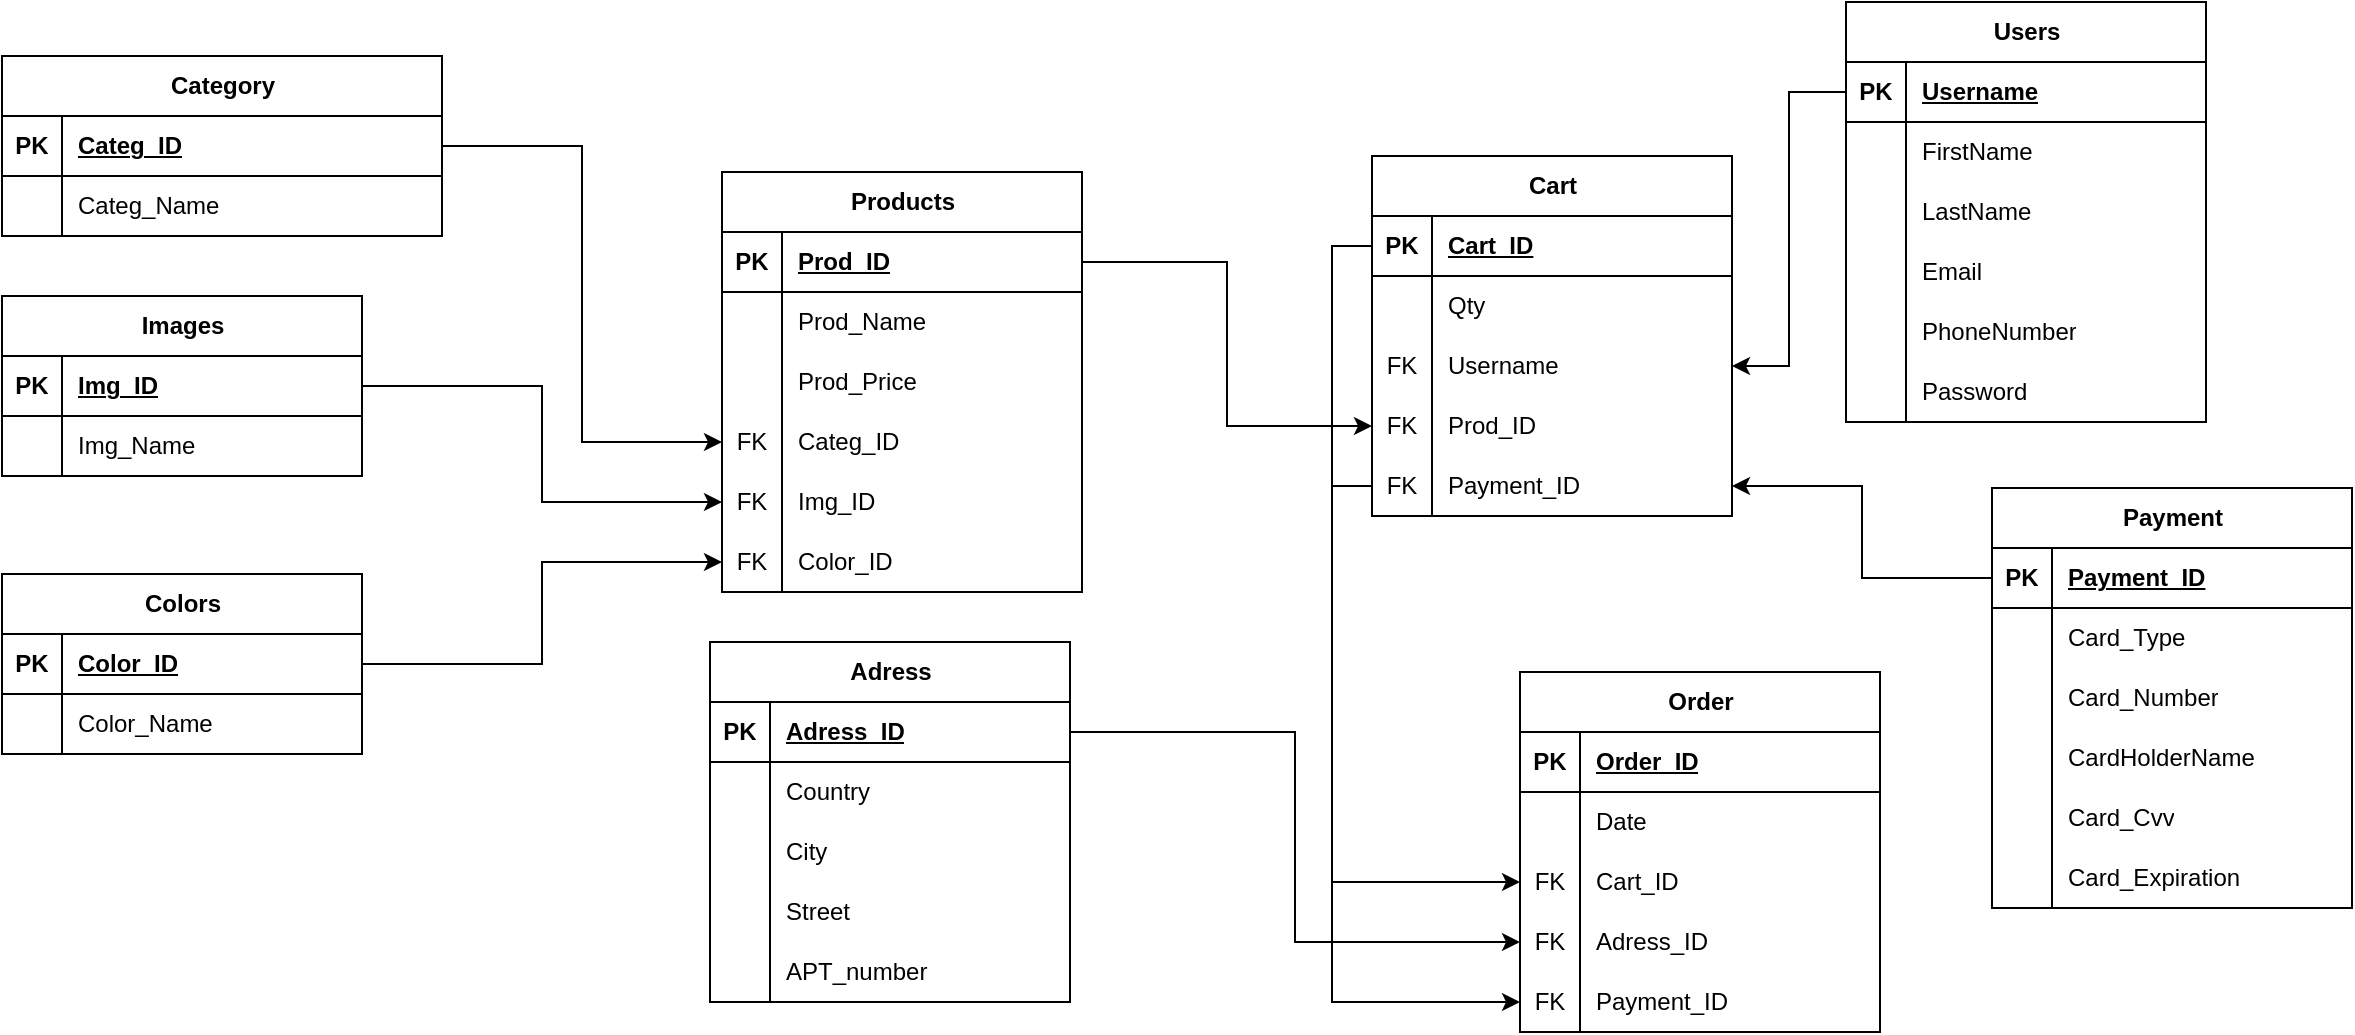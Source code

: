 <mxfile version="24.3.1" type="device">
  <diagram name="Page-1" id="9ZKZSFjs6A-GxEvSjZYP">
    <mxGraphModel dx="1450" dy="609" grid="0" gridSize="10" guides="1" tooltips="1" connect="1" arrows="1" fold="1" page="0" pageScale="1" pageWidth="850" pageHeight="1100" math="0" shadow="0">
      <root>
        <mxCell id="0" />
        <mxCell id="1" parent="0" />
        <mxCell id="LLsn76eyXd5KXUQHSLus-1" value="Adress" style="shape=table;startSize=30;container=1;collapsible=1;childLayout=tableLayout;fixedRows=1;rowLines=0;fontStyle=1;align=center;resizeLast=1;html=1;" parent="1" vertex="1">
          <mxGeometry x="145" y="553" width="180" height="180" as="geometry" />
        </mxCell>
        <mxCell id="LLsn76eyXd5KXUQHSLus-2" value="" style="shape=tableRow;horizontal=0;startSize=0;swimlaneHead=0;swimlaneBody=0;fillColor=none;collapsible=0;dropTarget=0;points=[[0,0.5],[1,0.5]];portConstraint=eastwest;top=0;left=0;right=0;bottom=1;" parent="LLsn76eyXd5KXUQHSLus-1" vertex="1">
          <mxGeometry y="30" width="180" height="30" as="geometry" />
        </mxCell>
        <mxCell id="LLsn76eyXd5KXUQHSLus-3" value="PK" style="shape=partialRectangle;connectable=0;fillColor=none;top=0;left=0;bottom=0;right=0;fontStyle=1;overflow=hidden;whiteSpace=wrap;html=1;" parent="LLsn76eyXd5KXUQHSLus-2" vertex="1">
          <mxGeometry width="30" height="30" as="geometry">
            <mxRectangle width="30" height="30" as="alternateBounds" />
          </mxGeometry>
        </mxCell>
        <mxCell id="LLsn76eyXd5KXUQHSLus-4" value="Adress_ID" style="shape=partialRectangle;connectable=0;fillColor=none;top=0;left=0;bottom=0;right=0;align=left;spacingLeft=6;fontStyle=5;overflow=hidden;whiteSpace=wrap;html=1;" parent="LLsn76eyXd5KXUQHSLus-2" vertex="1">
          <mxGeometry x="30" width="150" height="30" as="geometry">
            <mxRectangle width="150" height="30" as="alternateBounds" />
          </mxGeometry>
        </mxCell>
        <mxCell id="LLsn76eyXd5KXUQHSLus-5" value="" style="shape=tableRow;horizontal=0;startSize=0;swimlaneHead=0;swimlaneBody=0;fillColor=none;collapsible=0;dropTarget=0;points=[[0,0.5],[1,0.5]];portConstraint=eastwest;top=0;left=0;right=0;bottom=0;" parent="LLsn76eyXd5KXUQHSLus-1" vertex="1">
          <mxGeometry y="60" width="180" height="30" as="geometry" />
        </mxCell>
        <mxCell id="LLsn76eyXd5KXUQHSLus-6" value="" style="shape=partialRectangle;connectable=0;fillColor=none;top=0;left=0;bottom=0;right=0;editable=1;overflow=hidden;whiteSpace=wrap;html=1;" parent="LLsn76eyXd5KXUQHSLus-5" vertex="1">
          <mxGeometry width="30" height="30" as="geometry">
            <mxRectangle width="30" height="30" as="alternateBounds" />
          </mxGeometry>
        </mxCell>
        <mxCell id="LLsn76eyXd5KXUQHSLus-7" value="Country" style="shape=partialRectangle;connectable=0;fillColor=none;top=0;left=0;bottom=0;right=0;align=left;spacingLeft=6;overflow=hidden;whiteSpace=wrap;html=1;" parent="LLsn76eyXd5KXUQHSLus-5" vertex="1">
          <mxGeometry x="30" width="150" height="30" as="geometry">
            <mxRectangle width="150" height="30" as="alternateBounds" />
          </mxGeometry>
        </mxCell>
        <mxCell id="LLsn76eyXd5KXUQHSLus-8" value="" style="shape=tableRow;horizontal=0;startSize=0;swimlaneHead=0;swimlaneBody=0;fillColor=none;collapsible=0;dropTarget=0;points=[[0,0.5],[1,0.5]];portConstraint=eastwest;top=0;left=0;right=0;bottom=0;" parent="LLsn76eyXd5KXUQHSLus-1" vertex="1">
          <mxGeometry y="90" width="180" height="30" as="geometry" />
        </mxCell>
        <mxCell id="LLsn76eyXd5KXUQHSLus-9" value="" style="shape=partialRectangle;connectable=0;fillColor=none;top=0;left=0;bottom=0;right=0;editable=1;overflow=hidden;whiteSpace=wrap;html=1;" parent="LLsn76eyXd5KXUQHSLus-8" vertex="1">
          <mxGeometry width="30" height="30" as="geometry">
            <mxRectangle width="30" height="30" as="alternateBounds" />
          </mxGeometry>
        </mxCell>
        <mxCell id="LLsn76eyXd5KXUQHSLus-10" value="City" style="shape=partialRectangle;connectable=0;fillColor=none;top=0;left=0;bottom=0;right=0;align=left;spacingLeft=6;overflow=hidden;whiteSpace=wrap;html=1;" parent="LLsn76eyXd5KXUQHSLus-8" vertex="1">
          <mxGeometry x="30" width="150" height="30" as="geometry">
            <mxRectangle width="150" height="30" as="alternateBounds" />
          </mxGeometry>
        </mxCell>
        <mxCell id="LLsn76eyXd5KXUQHSLus-11" value="" style="shape=tableRow;horizontal=0;startSize=0;swimlaneHead=0;swimlaneBody=0;fillColor=none;collapsible=0;dropTarget=0;points=[[0,0.5],[1,0.5]];portConstraint=eastwest;top=0;left=0;right=0;bottom=0;" parent="LLsn76eyXd5KXUQHSLus-1" vertex="1">
          <mxGeometry y="120" width="180" height="30" as="geometry" />
        </mxCell>
        <mxCell id="LLsn76eyXd5KXUQHSLus-12" value="" style="shape=partialRectangle;connectable=0;fillColor=none;top=0;left=0;bottom=0;right=0;editable=1;overflow=hidden;whiteSpace=wrap;html=1;" parent="LLsn76eyXd5KXUQHSLus-11" vertex="1">
          <mxGeometry width="30" height="30" as="geometry">
            <mxRectangle width="30" height="30" as="alternateBounds" />
          </mxGeometry>
        </mxCell>
        <mxCell id="LLsn76eyXd5KXUQHSLus-13" value="Street" style="shape=partialRectangle;connectable=0;fillColor=none;top=0;left=0;bottom=0;right=0;align=left;spacingLeft=6;overflow=hidden;whiteSpace=wrap;html=1;" parent="LLsn76eyXd5KXUQHSLus-11" vertex="1">
          <mxGeometry x="30" width="150" height="30" as="geometry">
            <mxRectangle width="150" height="30" as="alternateBounds" />
          </mxGeometry>
        </mxCell>
        <mxCell id="LLsn76eyXd5KXUQHSLus-27" value="" style="shape=tableRow;horizontal=0;startSize=0;swimlaneHead=0;swimlaneBody=0;fillColor=none;collapsible=0;dropTarget=0;points=[[0,0.5],[1,0.5]];portConstraint=eastwest;top=0;left=0;right=0;bottom=0;" parent="LLsn76eyXd5KXUQHSLus-1" vertex="1">
          <mxGeometry y="150" width="180" height="30" as="geometry" />
        </mxCell>
        <mxCell id="LLsn76eyXd5KXUQHSLus-28" value="" style="shape=partialRectangle;connectable=0;fillColor=none;top=0;left=0;bottom=0;right=0;editable=1;overflow=hidden;whiteSpace=wrap;html=1;" parent="LLsn76eyXd5KXUQHSLus-27" vertex="1">
          <mxGeometry width="30" height="30" as="geometry">
            <mxRectangle width="30" height="30" as="alternateBounds" />
          </mxGeometry>
        </mxCell>
        <mxCell id="LLsn76eyXd5KXUQHSLus-29" value="APT_number" style="shape=partialRectangle;connectable=0;fillColor=none;top=0;left=0;bottom=0;right=0;align=left;spacingLeft=6;overflow=hidden;whiteSpace=wrap;html=1;" parent="LLsn76eyXd5KXUQHSLus-27" vertex="1">
          <mxGeometry x="30" width="150" height="30" as="geometry">
            <mxRectangle width="150" height="30" as="alternateBounds" />
          </mxGeometry>
        </mxCell>
        <mxCell id="LLsn76eyXd5KXUQHSLus-69" style="edgeStyle=orthogonalEdgeStyle;rounded=0;orthogonalLoop=1;jettySize=auto;html=1;exitX=1;exitY=0.5;exitDx=0;exitDy=0;" parent="LLsn76eyXd5KXUQHSLus-1" source="LLsn76eyXd5KXUQHSLus-2" target="LLsn76eyXd5KXUQHSLus-2" edge="1">
          <mxGeometry relative="1" as="geometry" />
        </mxCell>
        <mxCell id="LLsn76eyXd5KXUQHSLus-33" value="Users" style="shape=table;startSize=30;container=1;collapsible=1;childLayout=tableLayout;fixedRows=1;rowLines=0;fontStyle=1;align=center;resizeLast=1;html=1;" parent="1" vertex="1">
          <mxGeometry x="713" y="233" width="180" height="210" as="geometry" />
        </mxCell>
        <mxCell id="LLsn76eyXd5KXUQHSLus-34" value="" style="shape=tableRow;horizontal=0;startSize=0;swimlaneHead=0;swimlaneBody=0;fillColor=none;collapsible=0;dropTarget=0;points=[[0,0.5],[1,0.5]];portConstraint=eastwest;top=0;left=0;right=0;bottom=1;" parent="LLsn76eyXd5KXUQHSLus-33" vertex="1">
          <mxGeometry y="30" width="180" height="30" as="geometry" />
        </mxCell>
        <mxCell id="LLsn76eyXd5KXUQHSLus-35" value="PK" style="shape=partialRectangle;connectable=0;fillColor=none;top=0;left=0;bottom=0;right=0;fontStyle=1;overflow=hidden;whiteSpace=wrap;html=1;" parent="LLsn76eyXd5KXUQHSLus-34" vertex="1">
          <mxGeometry width="30" height="30" as="geometry">
            <mxRectangle width="30" height="30" as="alternateBounds" />
          </mxGeometry>
        </mxCell>
        <mxCell id="LLsn76eyXd5KXUQHSLus-36" value="Username" style="shape=partialRectangle;connectable=0;fillColor=none;top=0;left=0;bottom=0;right=0;align=left;spacingLeft=6;fontStyle=5;overflow=hidden;whiteSpace=wrap;html=1;" parent="LLsn76eyXd5KXUQHSLus-34" vertex="1">
          <mxGeometry x="30" width="150" height="30" as="geometry">
            <mxRectangle width="150" height="30" as="alternateBounds" />
          </mxGeometry>
        </mxCell>
        <mxCell id="LLsn76eyXd5KXUQHSLus-37" value="" style="shape=tableRow;horizontal=0;startSize=0;swimlaneHead=0;swimlaneBody=0;fillColor=none;collapsible=0;dropTarget=0;points=[[0,0.5],[1,0.5]];portConstraint=eastwest;top=0;left=0;right=0;bottom=0;" parent="LLsn76eyXd5KXUQHSLus-33" vertex="1">
          <mxGeometry y="60" width="180" height="30" as="geometry" />
        </mxCell>
        <mxCell id="LLsn76eyXd5KXUQHSLus-38" value="" style="shape=partialRectangle;connectable=0;fillColor=none;top=0;left=0;bottom=0;right=0;editable=1;overflow=hidden;whiteSpace=wrap;html=1;" parent="LLsn76eyXd5KXUQHSLus-37" vertex="1">
          <mxGeometry width="30" height="30" as="geometry">
            <mxRectangle width="30" height="30" as="alternateBounds" />
          </mxGeometry>
        </mxCell>
        <mxCell id="LLsn76eyXd5KXUQHSLus-39" value="FirstName" style="shape=partialRectangle;connectable=0;fillColor=none;top=0;left=0;bottom=0;right=0;align=left;spacingLeft=6;overflow=hidden;whiteSpace=wrap;html=1;" parent="LLsn76eyXd5KXUQHSLus-37" vertex="1">
          <mxGeometry x="30" width="150" height="30" as="geometry">
            <mxRectangle width="150" height="30" as="alternateBounds" />
          </mxGeometry>
        </mxCell>
        <mxCell id="LLsn76eyXd5KXUQHSLus-40" value="" style="shape=tableRow;horizontal=0;startSize=0;swimlaneHead=0;swimlaneBody=0;fillColor=none;collapsible=0;dropTarget=0;points=[[0,0.5],[1,0.5]];portConstraint=eastwest;top=0;left=0;right=0;bottom=0;" parent="LLsn76eyXd5KXUQHSLus-33" vertex="1">
          <mxGeometry y="90" width="180" height="30" as="geometry" />
        </mxCell>
        <mxCell id="LLsn76eyXd5KXUQHSLus-41" value="" style="shape=partialRectangle;connectable=0;fillColor=none;top=0;left=0;bottom=0;right=0;editable=1;overflow=hidden;whiteSpace=wrap;html=1;" parent="LLsn76eyXd5KXUQHSLus-40" vertex="1">
          <mxGeometry width="30" height="30" as="geometry">
            <mxRectangle width="30" height="30" as="alternateBounds" />
          </mxGeometry>
        </mxCell>
        <mxCell id="LLsn76eyXd5KXUQHSLus-42" value="LastName" style="shape=partialRectangle;connectable=0;fillColor=none;top=0;left=0;bottom=0;right=0;align=left;spacingLeft=6;overflow=hidden;whiteSpace=wrap;html=1;" parent="LLsn76eyXd5KXUQHSLus-40" vertex="1">
          <mxGeometry x="30" width="150" height="30" as="geometry">
            <mxRectangle width="150" height="30" as="alternateBounds" />
          </mxGeometry>
        </mxCell>
        <mxCell id="LLsn76eyXd5KXUQHSLus-43" value="" style="shape=tableRow;horizontal=0;startSize=0;swimlaneHead=0;swimlaneBody=0;fillColor=none;collapsible=0;dropTarget=0;points=[[0,0.5],[1,0.5]];portConstraint=eastwest;top=0;left=0;right=0;bottom=0;" parent="LLsn76eyXd5KXUQHSLus-33" vertex="1">
          <mxGeometry y="120" width="180" height="30" as="geometry" />
        </mxCell>
        <mxCell id="LLsn76eyXd5KXUQHSLus-44" value="" style="shape=partialRectangle;connectable=0;fillColor=none;top=0;left=0;bottom=0;right=0;editable=1;overflow=hidden;whiteSpace=wrap;html=1;" parent="LLsn76eyXd5KXUQHSLus-43" vertex="1">
          <mxGeometry width="30" height="30" as="geometry">
            <mxRectangle width="30" height="30" as="alternateBounds" />
          </mxGeometry>
        </mxCell>
        <mxCell id="LLsn76eyXd5KXUQHSLus-45" value="Email" style="shape=partialRectangle;connectable=0;fillColor=none;top=0;left=0;bottom=0;right=0;align=left;spacingLeft=6;overflow=hidden;whiteSpace=wrap;html=1;" parent="LLsn76eyXd5KXUQHSLus-43" vertex="1">
          <mxGeometry x="30" width="150" height="30" as="geometry">
            <mxRectangle width="150" height="30" as="alternateBounds" />
          </mxGeometry>
        </mxCell>
        <mxCell id="IvLTZ13omzFkE_q5moTy-7" value="" style="shape=tableRow;horizontal=0;startSize=0;swimlaneHead=0;swimlaneBody=0;fillColor=none;collapsible=0;dropTarget=0;points=[[0,0.5],[1,0.5]];portConstraint=eastwest;top=0;left=0;right=0;bottom=0;" parent="LLsn76eyXd5KXUQHSLus-33" vertex="1">
          <mxGeometry y="150" width="180" height="30" as="geometry" />
        </mxCell>
        <mxCell id="IvLTZ13omzFkE_q5moTy-8" value="" style="shape=partialRectangle;connectable=0;fillColor=none;top=0;left=0;bottom=0;right=0;editable=1;overflow=hidden;whiteSpace=wrap;html=1;" parent="IvLTZ13omzFkE_q5moTy-7" vertex="1">
          <mxGeometry width="30" height="30" as="geometry">
            <mxRectangle width="30" height="30" as="alternateBounds" />
          </mxGeometry>
        </mxCell>
        <mxCell id="IvLTZ13omzFkE_q5moTy-9" value="PhoneNumber" style="shape=partialRectangle;connectable=0;fillColor=none;top=0;left=0;bottom=0;right=0;align=left;spacingLeft=6;overflow=hidden;whiteSpace=wrap;html=1;" parent="IvLTZ13omzFkE_q5moTy-7" vertex="1">
          <mxGeometry x="30" width="150" height="30" as="geometry">
            <mxRectangle width="150" height="30" as="alternateBounds" />
          </mxGeometry>
        </mxCell>
        <mxCell id="LLsn76eyXd5KXUQHSLus-46" value="" style="shape=tableRow;horizontal=0;startSize=0;swimlaneHead=0;swimlaneBody=0;fillColor=none;collapsible=0;dropTarget=0;points=[[0,0.5],[1,0.5]];portConstraint=eastwest;top=0;left=0;right=0;bottom=0;" parent="LLsn76eyXd5KXUQHSLus-33" vertex="1">
          <mxGeometry y="180" width="180" height="30" as="geometry" />
        </mxCell>
        <mxCell id="LLsn76eyXd5KXUQHSLus-47" value="" style="shape=partialRectangle;connectable=0;fillColor=none;top=0;left=0;bottom=0;right=0;editable=1;overflow=hidden;whiteSpace=wrap;html=1;" parent="LLsn76eyXd5KXUQHSLus-46" vertex="1">
          <mxGeometry width="30" height="30" as="geometry">
            <mxRectangle width="30" height="30" as="alternateBounds" />
          </mxGeometry>
        </mxCell>
        <mxCell id="LLsn76eyXd5KXUQHSLus-48" value="Password" style="shape=partialRectangle;connectable=0;fillColor=none;top=0;left=0;bottom=0;right=0;align=left;spacingLeft=6;overflow=hidden;whiteSpace=wrap;html=1;" parent="LLsn76eyXd5KXUQHSLus-46" vertex="1">
          <mxGeometry x="30" width="150" height="30" as="geometry">
            <mxRectangle width="150" height="30" as="alternateBounds" />
          </mxGeometry>
        </mxCell>
        <mxCell id="NEoyvpfEeOWY7ur19EzY-6" value="Payment" style="shape=table;startSize=30;container=1;collapsible=1;childLayout=tableLayout;fixedRows=1;rowLines=0;fontStyle=1;align=center;resizeLast=1;html=1;" parent="1" vertex="1">
          <mxGeometry x="786" y="476" width="180" height="210" as="geometry" />
        </mxCell>
        <mxCell id="NEoyvpfEeOWY7ur19EzY-7" value="" style="shape=tableRow;horizontal=0;startSize=0;swimlaneHead=0;swimlaneBody=0;fillColor=none;collapsible=0;dropTarget=0;points=[[0,0.5],[1,0.5]];portConstraint=eastwest;top=0;left=0;right=0;bottom=1;" parent="NEoyvpfEeOWY7ur19EzY-6" vertex="1">
          <mxGeometry y="30" width="180" height="30" as="geometry" />
        </mxCell>
        <mxCell id="NEoyvpfEeOWY7ur19EzY-8" value="PK" style="shape=partialRectangle;connectable=0;fillColor=none;top=0;left=0;bottom=0;right=0;fontStyle=1;overflow=hidden;whiteSpace=wrap;html=1;" parent="NEoyvpfEeOWY7ur19EzY-7" vertex="1">
          <mxGeometry width="30" height="30" as="geometry">
            <mxRectangle width="30" height="30" as="alternateBounds" />
          </mxGeometry>
        </mxCell>
        <mxCell id="NEoyvpfEeOWY7ur19EzY-9" value="Payment_ID" style="shape=partialRectangle;connectable=0;fillColor=none;top=0;left=0;bottom=0;right=0;align=left;spacingLeft=6;fontStyle=5;overflow=hidden;whiteSpace=wrap;html=1;" parent="NEoyvpfEeOWY7ur19EzY-7" vertex="1">
          <mxGeometry x="30" width="150" height="30" as="geometry">
            <mxRectangle width="150" height="30" as="alternateBounds" />
          </mxGeometry>
        </mxCell>
        <mxCell id="NEoyvpfEeOWY7ur19EzY-10" value="" style="shape=tableRow;horizontal=0;startSize=0;swimlaneHead=0;swimlaneBody=0;fillColor=none;collapsible=0;dropTarget=0;points=[[0,0.5],[1,0.5]];portConstraint=eastwest;top=0;left=0;right=0;bottom=0;" parent="NEoyvpfEeOWY7ur19EzY-6" vertex="1">
          <mxGeometry y="60" width="180" height="30" as="geometry" />
        </mxCell>
        <mxCell id="NEoyvpfEeOWY7ur19EzY-11" value="" style="shape=partialRectangle;connectable=0;fillColor=none;top=0;left=0;bottom=0;right=0;editable=1;overflow=hidden;whiteSpace=wrap;html=1;" parent="NEoyvpfEeOWY7ur19EzY-10" vertex="1">
          <mxGeometry width="30" height="30" as="geometry">
            <mxRectangle width="30" height="30" as="alternateBounds" />
          </mxGeometry>
        </mxCell>
        <mxCell id="NEoyvpfEeOWY7ur19EzY-12" value="Card_Type" style="shape=partialRectangle;connectable=0;fillColor=none;top=0;left=0;bottom=0;right=0;align=left;spacingLeft=6;overflow=hidden;whiteSpace=wrap;html=1;" parent="NEoyvpfEeOWY7ur19EzY-10" vertex="1">
          <mxGeometry x="30" width="150" height="30" as="geometry">
            <mxRectangle width="150" height="30" as="alternateBounds" />
          </mxGeometry>
        </mxCell>
        <mxCell id="NEoyvpfEeOWY7ur19EzY-13" value="" style="shape=tableRow;horizontal=0;startSize=0;swimlaneHead=0;swimlaneBody=0;fillColor=none;collapsible=0;dropTarget=0;points=[[0,0.5],[1,0.5]];portConstraint=eastwest;top=0;left=0;right=0;bottom=0;" parent="NEoyvpfEeOWY7ur19EzY-6" vertex="1">
          <mxGeometry y="90" width="180" height="30" as="geometry" />
        </mxCell>
        <mxCell id="NEoyvpfEeOWY7ur19EzY-14" value="" style="shape=partialRectangle;connectable=0;fillColor=none;top=0;left=0;bottom=0;right=0;editable=1;overflow=hidden;whiteSpace=wrap;html=1;" parent="NEoyvpfEeOWY7ur19EzY-13" vertex="1">
          <mxGeometry width="30" height="30" as="geometry">
            <mxRectangle width="30" height="30" as="alternateBounds" />
          </mxGeometry>
        </mxCell>
        <mxCell id="NEoyvpfEeOWY7ur19EzY-15" value="Card_Number" style="shape=partialRectangle;connectable=0;fillColor=none;top=0;left=0;bottom=0;right=0;align=left;spacingLeft=6;overflow=hidden;whiteSpace=wrap;html=1;" parent="NEoyvpfEeOWY7ur19EzY-13" vertex="1">
          <mxGeometry x="30" width="150" height="30" as="geometry">
            <mxRectangle width="150" height="30" as="alternateBounds" />
          </mxGeometry>
        </mxCell>
        <mxCell id="NEoyvpfEeOWY7ur19EzY-16" value="" style="shape=tableRow;horizontal=0;startSize=0;swimlaneHead=0;swimlaneBody=0;fillColor=none;collapsible=0;dropTarget=0;points=[[0,0.5],[1,0.5]];portConstraint=eastwest;top=0;left=0;right=0;bottom=0;" parent="NEoyvpfEeOWY7ur19EzY-6" vertex="1">
          <mxGeometry y="120" width="180" height="30" as="geometry" />
        </mxCell>
        <mxCell id="NEoyvpfEeOWY7ur19EzY-17" value="" style="shape=partialRectangle;connectable=0;fillColor=none;top=0;left=0;bottom=0;right=0;editable=1;overflow=hidden;whiteSpace=wrap;html=1;" parent="NEoyvpfEeOWY7ur19EzY-16" vertex="1">
          <mxGeometry width="30" height="30" as="geometry">
            <mxRectangle width="30" height="30" as="alternateBounds" />
          </mxGeometry>
        </mxCell>
        <mxCell id="NEoyvpfEeOWY7ur19EzY-18" value="CardHolderName" style="shape=partialRectangle;connectable=0;fillColor=none;top=0;left=0;bottom=0;right=0;align=left;spacingLeft=6;overflow=hidden;whiteSpace=wrap;html=1;" parent="NEoyvpfEeOWY7ur19EzY-16" vertex="1">
          <mxGeometry x="30" width="150" height="30" as="geometry">
            <mxRectangle width="150" height="30" as="alternateBounds" />
          </mxGeometry>
        </mxCell>
        <mxCell id="NEoyvpfEeOWY7ur19EzY-19" value="" style="shape=tableRow;horizontal=0;startSize=0;swimlaneHead=0;swimlaneBody=0;fillColor=none;collapsible=0;dropTarget=0;points=[[0,0.5],[1,0.5]];portConstraint=eastwest;top=0;left=0;right=0;bottom=0;" parent="NEoyvpfEeOWY7ur19EzY-6" vertex="1">
          <mxGeometry y="150" width="180" height="30" as="geometry" />
        </mxCell>
        <mxCell id="NEoyvpfEeOWY7ur19EzY-20" value="" style="shape=partialRectangle;connectable=0;fillColor=none;top=0;left=0;bottom=0;right=0;editable=1;overflow=hidden;whiteSpace=wrap;html=1;" parent="NEoyvpfEeOWY7ur19EzY-19" vertex="1">
          <mxGeometry width="30" height="30" as="geometry">
            <mxRectangle width="30" height="30" as="alternateBounds" />
          </mxGeometry>
        </mxCell>
        <mxCell id="NEoyvpfEeOWY7ur19EzY-21" value="Card_Cvv" style="shape=partialRectangle;connectable=0;fillColor=none;top=0;left=0;bottom=0;right=0;align=left;spacingLeft=6;overflow=hidden;whiteSpace=wrap;html=1;" parent="NEoyvpfEeOWY7ur19EzY-19" vertex="1">
          <mxGeometry x="30" width="150" height="30" as="geometry">
            <mxRectangle width="150" height="30" as="alternateBounds" />
          </mxGeometry>
        </mxCell>
        <mxCell id="NEoyvpfEeOWY7ur19EzY-22" value="" style="shape=tableRow;horizontal=0;startSize=0;swimlaneHead=0;swimlaneBody=0;fillColor=none;collapsible=0;dropTarget=0;points=[[0,0.5],[1,0.5]];portConstraint=eastwest;top=0;left=0;right=0;bottom=0;" parent="NEoyvpfEeOWY7ur19EzY-6" vertex="1">
          <mxGeometry y="180" width="180" height="30" as="geometry" />
        </mxCell>
        <mxCell id="NEoyvpfEeOWY7ur19EzY-23" value="" style="shape=partialRectangle;connectable=0;fillColor=none;top=0;left=0;bottom=0;right=0;editable=1;overflow=hidden;whiteSpace=wrap;html=1;" parent="NEoyvpfEeOWY7ur19EzY-22" vertex="1">
          <mxGeometry width="30" height="30" as="geometry">
            <mxRectangle width="30" height="30" as="alternateBounds" />
          </mxGeometry>
        </mxCell>
        <mxCell id="NEoyvpfEeOWY7ur19EzY-24" value="Card_Expiration" style="shape=partialRectangle;connectable=0;fillColor=none;top=0;left=0;bottom=0;right=0;align=left;spacingLeft=6;overflow=hidden;whiteSpace=wrap;html=1;" parent="NEoyvpfEeOWY7ur19EzY-22" vertex="1">
          <mxGeometry x="30" width="150" height="30" as="geometry">
            <mxRectangle width="150" height="30" as="alternateBounds" />
          </mxGeometry>
        </mxCell>
        <mxCell id="LLsn76eyXd5KXUQHSLus-56" value="Cart" style="shape=table;startSize=30;container=1;collapsible=1;childLayout=tableLayout;fixedRows=1;rowLines=0;fontStyle=1;align=center;resizeLast=1;html=1;" parent="1" vertex="1">
          <mxGeometry x="476" y="310" width="180" height="180" as="geometry" />
        </mxCell>
        <mxCell id="LLsn76eyXd5KXUQHSLus-57" value="" style="shape=tableRow;horizontal=0;startSize=0;swimlaneHead=0;swimlaneBody=0;fillColor=none;collapsible=0;dropTarget=0;points=[[0,0.5],[1,0.5]];portConstraint=eastwest;top=0;left=0;right=0;bottom=1;" parent="LLsn76eyXd5KXUQHSLus-56" vertex="1">
          <mxGeometry y="30" width="180" height="30" as="geometry" />
        </mxCell>
        <mxCell id="LLsn76eyXd5KXUQHSLus-58" value="PK" style="shape=partialRectangle;connectable=0;fillColor=none;top=0;left=0;bottom=0;right=0;fontStyle=1;overflow=hidden;whiteSpace=wrap;html=1;" parent="LLsn76eyXd5KXUQHSLus-57" vertex="1">
          <mxGeometry width="30" height="30" as="geometry">
            <mxRectangle width="30" height="30" as="alternateBounds" />
          </mxGeometry>
        </mxCell>
        <mxCell id="LLsn76eyXd5KXUQHSLus-59" value="Cart_ID" style="shape=partialRectangle;connectable=0;fillColor=none;top=0;left=0;bottom=0;right=0;align=left;spacingLeft=6;fontStyle=5;overflow=hidden;whiteSpace=wrap;html=1;" parent="LLsn76eyXd5KXUQHSLus-57" vertex="1">
          <mxGeometry x="30" width="150" height="30" as="geometry">
            <mxRectangle width="150" height="30" as="alternateBounds" />
          </mxGeometry>
        </mxCell>
        <mxCell id="LLsn76eyXd5KXUQHSLus-60" value="" style="shape=tableRow;horizontal=0;startSize=0;swimlaneHead=0;swimlaneBody=0;fillColor=none;collapsible=0;dropTarget=0;points=[[0,0.5],[1,0.5]];portConstraint=eastwest;top=0;left=0;right=0;bottom=0;" parent="LLsn76eyXd5KXUQHSLus-56" vertex="1">
          <mxGeometry y="60" width="180" height="30" as="geometry" />
        </mxCell>
        <mxCell id="LLsn76eyXd5KXUQHSLus-61" value="" style="shape=partialRectangle;connectable=0;fillColor=none;top=0;left=0;bottom=0;right=0;editable=1;overflow=hidden;whiteSpace=wrap;html=1;" parent="LLsn76eyXd5KXUQHSLus-60" vertex="1">
          <mxGeometry width="30" height="30" as="geometry">
            <mxRectangle width="30" height="30" as="alternateBounds" />
          </mxGeometry>
        </mxCell>
        <mxCell id="LLsn76eyXd5KXUQHSLus-62" value="Qty" style="shape=partialRectangle;connectable=0;fillColor=none;top=0;left=0;bottom=0;right=0;align=left;spacingLeft=6;overflow=hidden;whiteSpace=wrap;html=1;" parent="LLsn76eyXd5KXUQHSLus-60" vertex="1">
          <mxGeometry x="30" width="150" height="30" as="geometry">
            <mxRectangle width="150" height="30" as="alternateBounds" />
          </mxGeometry>
        </mxCell>
        <mxCell id="LLsn76eyXd5KXUQHSLus-74" value="" style="shape=tableRow;horizontal=0;startSize=0;swimlaneHead=0;swimlaneBody=0;fillColor=none;collapsible=0;dropTarget=0;points=[[0,0.5],[1,0.5]];portConstraint=eastwest;top=0;left=0;right=0;bottom=0;" parent="LLsn76eyXd5KXUQHSLus-56" vertex="1">
          <mxGeometry y="90" width="180" height="30" as="geometry" />
        </mxCell>
        <mxCell id="LLsn76eyXd5KXUQHSLus-75" value="FK" style="shape=partialRectangle;connectable=0;fillColor=none;top=0;left=0;bottom=0;right=0;editable=1;overflow=hidden;whiteSpace=wrap;html=1;" parent="LLsn76eyXd5KXUQHSLus-74" vertex="1">
          <mxGeometry width="30" height="30" as="geometry">
            <mxRectangle width="30" height="30" as="alternateBounds" />
          </mxGeometry>
        </mxCell>
        <mxCell id="LLsn76eyXd5KXUQHSLus-76" value="Username" style="shape=partialRectangle;connectable=0;fillColor=none;top=0;left=0;bottom=0;right=0;align=left;spacingLeft=6;overflow=hidden;whiteSpace=wrap;html=1;" parent="LLsn76eyXd5KXUQHSLus-74" vertex="1">
          <mxGeometry x="30" width="150" height="30" as="geometry">
            <mxRectangle width="150" height="30" as="alternateBounds" />
          </mxGeometry>
        </mxCell>
        <mxCell id="LLsn76eyXd5KXUQHSLus-77" value="" style="shape=tableRow;horizontal=0;startSize=0;swimlaneHead=0;swimlaneBody=0;fillColor=none;collapsible=0;dropTarget=0;points=[[0,0.5],[1,0.5]];portConstraint=eastwest;top=0;left=0;right=0;bottom=0;" parent="LLsn76eyXd5KXUQHSLus-56" vertex="1">
          <mxGeometry y="120" width="180" height="30" as="geometry" />
        </mxCell>
        <mxCell id="LLsn76eyXd5KXUQHSLus-78" value="FK" style="shape=partialRectangle;connectable=0;fillColor=none;top=0;left=0;bottom=0;right=0;editable=1;overflow=hidden;whiteSpace=wrap;html=1;" parent="LLsn76eyXd5KXUQHSLus-77" vertex="1">
          <mxGeometry width="30" height="30" as="geometry">
            <mxRectangle width="30" height="30" as="alternateBounds" />
          </mxGeometry>
        </mxCell>
        <mxCell id="LLsn76eyXd5KXUQHSLus-79" value="Prod_ID" style="shape=partialRectangle;connectable=0;fillColor=none;top=0;left=0;bottom=0;right=0;align=left;spacingLeft=6;overflow=hidden;whiteSpace=wrap;html=1;" parent="LLsn76eyXd5KXUQHSLus-77" vertex="1">
          <mxGeometry x="30" width="150" height="30" as="geometry">
            <mxRectangle width="150" height="30" as="alternateBounds" />
          </mxGeometry>
        </mxCell>
        <mxCell id="JvhFXIX4SorhTXDkpspx-1" value="" style="shape=tableRow;horizontal=0;startSize=0;swimlaneHead=0;swimlaneBody=0;fillColor=none;collapsible=0;dropTarget=0;points=[[0,0.5],[1,0.5]];portConstraint=eastwest;top=0;left=0;right=0;bottom=0;" vertex="1" parent="LLsn76eyXd5KXUQHSLus-56">
          <mxGeometry y="150" width="180" height="30" as="geometry" />
        </mxCell>
        <mxCell id="JvhFXIX4SorhTXDkpspx-2" value="FK" style="shape=partialRectangle;connectable=0;fillColor=none;top=0;left=0;bottom=0;right=0;editable=1;overflow=hidden;whiteSpace=wrap;html=1;" vertex="1" parent="JvhFXIX4SorhTXDkpspx-1">
          <mxGeometry width="30" height="30" as="geometry">
            <mxRectangle width="30" height="30" as="alternateBounds" />
          </mxGeometry>
        </mxCell>
        <mxCell id="JvhFXIX4SorhTXDkpspx-3" value="Payment_ID" style="shape=partialRectangle;connectable=0;fillColor=none;top=0;left=0;bottom=0;right=0;align=left;spacingLeft=6;overflow=hidden;whiteSpace=wrap;html=1;" vertex="1" parent="JvhFXIX4SorhTXDkpspx-1">
          <mxGeometry x="30" width="150" height="30" as="geometry">
            <mxRectangle width="150" height="30" as="alternateBounds" />
          </mxGeometry>
        </mxCell>
        <mxCell id="LLsn76eyXd5KXUQHSLus-81" value="Products" style="shape=table;startSize=30;container=1;collapsible=1;childLayout=tableLayout;fixedRows=1;rowLines=0;fontStyle=1;align=center;resizeLast=1;html=1;" parent="1" vertex="1">
          <mxGeometry x="151" y="318" width="180" height="210" as="geometry" />
        </mxCell>
        <mxCell id="LLsn76eyXd5KXUQHSLus-82" value="" style="shape=tableRow;horizontal=0;startSize=0;swimlaneHead=0;swimlaneBody=0;fillColor=none;collapsible=0;dropTarget=0;points=[[0,0.5],[1,0.5]];portConstraint=eastwest;top=0;left=0;right=0;bottom=1;" parent="LLsn76eyXd5KXUQHSLus-81" vertex="1">
          <mxGeometry y="30" width="180" height="30" as="geometry" />
        </mxCell>
        <mxCell id="LLsn76eyXd5KXUQHSLus-83" value="PK" style="shape=partialRectangle;connectable=0;fillColor=none;top=0;left=0;bottom=0;right=0;fontStyle=1;overflow=hidden;whiteSpace=wrap;html=1;" parent="LLsn76eyXd5KXUQHSLus-82" vertex="1">
          <mxGeometry width="30" height="30" as="geometry">
            <mxRectangle width="30" height="30" as="alternateBounds" />
          </mxGeometry>
        </mxCell>
        <mxCell id="LLsn76eyXd5KXUQHSLus-84" value="Prod_ID" style="shape=partialRectangle;connectable=0;fillColor=none;top=0;left=0;bottom=0;right=0;align=left;spacingLeft=6;fontStyle=5;overflow=hidden;whiteSpace=wrap;html=1;" parent="LLsn76eyXd5KXUQHSLus-82" vertex="1">
          <mxGeometry x="30" width="150" height="30" as="geometry">
            <mxRectangle width="150" height="30" as="alternateBounds" />
          </mxGeometry>
        </mxCell>
        <mxCell id="LLsn76eyXd5KXUQHSLus-85" value="" style="shape=tableRow;horizontal=0;startSize=0;swimlaneHead=0;swimlaneBody=0;fillColor=none;collapsible=0;dropTarget=0;points=[[0,0.5],[1,0.5]];portConstraint=eastwest;top=0;left=0;right=0;bottom=0;" parent="LLsn76eyXd5KXUQHSLus-81" vertex="1">
          <mxGeometry y="60" width="180" height="30" as="geometry" />
        </mxCell>
        <mxCell id="LLsn76eyXd5KXUQHSLus-86" value="" style="shape=partialRectangle;connectable=0;fillColor=none;top=0;left=0;bottom=0;right=0;editable=1;overflow=hidden;whiteSpace=wrap;html=1;" parent="LLsn76eyXd5KXUQHSLus-85" vertex="1">
          <mxGeometry width="30" height="30" as="geometry">
            <mxRectangle width="30" height="30" as="alternateBounds" />
          </mxGeometry>
        </mxCell>
        <mxCell id="LLsn76eyXd5KXUQHSLus-87" value="Prod_Name" style="shape=partialRectangle;connectable=0;fillColor=none;top=0;left=0;bottom=0;right=0;align=left;spacingLeft=6;overflow=hidden;whiteSpace=wrap;html=1;" parent="LLsn76eyXd5KXUQHSLus-85" vertex="1">
          <mxGeometry x="30" width="150" height="30" as="geometry">
            <mxRectangle width="150" height="30" as="alternateBounds" />
          </mxGeometry>
        </mxCell>
        <mxCell id="LLsn76eyXd5KXUQHSLus-88" value="" style="shape=tableRow;horizontal=0;startSize=0;swimlaneHead=0;swimlaneBody=0;fillColor=none;collapsible=0;dropTarget=0;points=[[0,0.5],[1,0.5]];portConstraint=eastwest;top=0;left=0;right=0;bottom=0;" parent="LLsn76eyXd5KXUQHSLus-81" vertex="1">
          <mxGeometry y="90" width="180" height="30" as="geometry" />
        </mxCell>
        <mxCell id="LLsn76eyXd5KXUQHSLus-89" value="" style="shape=partialRectangle;connectable=0;fillColor=none;top=0;left=0;bottom=0;right=0;editable=1;overflow=hidden;whiteSpace=wrap;html=1;" parent="LLsn76eyXd5KXUQHSLus-88" vertex="1">
          <mxGeometry width="30" height="30" as="geometry">
            <mxRectangle width="30" height="30" as="alternateBounds" />
          </mxGeometry>
        </mxCell>
        <mxCell id="LLsn76eyXd5KXUQHSLus-90" value="Prod_Price" style="shape=partialRectangle;connectable=0;fillColor=none;top=0;left=0;bottom=0;right=0;align=left;spacingLeft=6;overflow=hidden;whiteSpace=wrap;html=1;" parent="LLsn76eyXd5KXUQHSLus-88" vertex="1">
          <mxGeometry x="30" width="150" height="30" as="geometry">
            <mxRectangle width="150" height="30" as="alternateBounds" />
          </mxGeometry>
        </mxCell>
        <mxCell id="LLsn76eyXd5KXUQHSLus-91" value="" style="shape=tableRow;horizontal=0;startSize=0;swimlaneHead=0;swimlaneBody=0;fillColor=none;collapsible=0;dropTarget=0;points=[[0,0.5],[1,0.5]];portConstraint=eastwest;top=0;left=0;right=0;bottom=0;" parent="LLsn76eyXd5KXUQHSLus-81" vertex="1">
          <mxGeometry y="120" width="180" height="30" as="geometry" />
        </mxCell>
        <mxCell id="LLsn76eyXd5KXUQHSLus-92" value="FK" style="shape=partialRectangle;connectable=0;fillColor=none;top=0;left=0;bottom=0;right=0;editable=1;overflow=hidden;whiteSpace=wrap;html=1;" parent="LLsn76eyXd5KXUQHSLus-91" vertex="1">
          <mxGeometry width="30" height="30" as="geometry">
            <mxRectangle width="30" height="30" as="alternateBounds" />
          </mxGeometry>
        </mxCell>
        <mxCell id="LLsn76eyXd5KXUQHSLus-93" value="Categ_ID" style="shape=partialRectangle;connectable=0;fillColor=none;top=0;left=0;bottom=0;right=0;align=left;spacingLeft=6;overflow=hidden;whiteSpace=wrap;html=1;" parent="LLsn76eyXd5KXUQHSLus-91" vertex="1">
          <mxGeometry x="30" width="150" height="30" as="geometry">
            <mxRectangle width="150" height="30" as="alternateBounds" />
          </mxGeometry>
        </mxCell>
        <mxCell id="LLsn76eyXd5KXUQHSLus-94" value="" style="shape=tableRow;horizontal=0;startSize=0;swimlaneHead=0;swimlaneBody=0;fillColor=none;collapsible=0;dropTarget=0;points=[[0,0.5],[1,0.5]];portConstraint=eastwest;top=0;left=0;right=0;bottom=0;" parent="LLsn76eyXd5KXUQHSLus-81" vertex="1">
          <mxGeometry y="150" width="180" height="30" as="geometry" />
        </mxCell>
        <mxCell id="LLsn76eyXd5KXUQHSLus-95" value="FK" style="shape=partialRectangle;connectable=0;fillColor=none;top=0;left=0;bottom=0;right=0;editable=1;overflow=hidden;whiteSpace=wrap;html=1;" parent="LLsn76eyXd5KXUQHSLus-94" vertex="1">
          <mxGeometry width="30" height="30" as="geometry">
            <mxRectangle width="30" height="30" as="alternateBounds" />
          </mxGeometry>
        </mxCell>
        <mxCell id="LLsn76eyXd5KXUQHSLus-96" value="Img_ID" style="shape=partialRectangle;connectable=0;fillColor=none;top=0;left=0;bottom=0;right=0;align=left;spacingLeft=6;overflow=hidden;whiteSpace=wrap;html=1;" parent="LLsn76eyXd5KXUQHSLus-94" vertex="1">
          <mxGeometry x="30" width="150" height="30" as="geometry">
            <mxRectangle width="150" height="30" as="alternateBounds" />
          </mxGeometry>
        </mxCell>
        <mxCell id="OBCggCBbJRBcZR9-A4fg-2" value="" style="shape=tableRow;horizontal=0;startSize=0;swimlaneHead=0;swimlaneBody=0;fillColor=none;collapsible=0;dropTarget=0;points=[[0,0.5],[1,0.5]];portConstraint=eastwest;top=0;left=0;right=0;bottom=0;" parent="LLsn76eyXd5KXUQHSLus-81" vertex="1">
          <mxGeometry y="180" width="180" height="30" as="geometry" />
        </mxCell>
        <mxCell id="OBCggCBbJRBcZR9-A4fg-3" value="FK" style="shape=partialRectangle;connectable=0;fillColor=none;top=0;left=0;bottom=0;right=0;editable=1;overflow=hidden;whiteSpace=wrap;html=1;" parent="OBCggCBbJRBcZR9-A4fg-2" vertex="1">
          <mxGeometry width="30" height="30" as="geometry">
            <mxRectangle width="30" height="30" as="alternateBounds" />
          </mxGeometry>
        </mxCell>
        <mxCell id="OBCggCBbJRBcZR9-A4fg-4" value="Color_ID" style="shape=partialRectangle;connectable=0;fillColor=none;top=0;left=0;bottom=0;right=0;align=left;spacingLeft=6;overflow=hidden;whiteSpace=wrap;html=1;" parent="OBCggCBbJRBcZR9-A4fg-2" vertex="1">
          <mxGeometry x="30" width="150" height="30" as="geometry">
            <mxRectangle width="150" height="30" as="alternateBounds" />
          </mxGeometry>
        </mxCell>
        <mxCell id="LLsn76eyXd5KXUQHSLus-97" style="edgeStyle=orthogonalEdgeStyle;rounded=0;orthogonalLoop=1;jettySize=auto;html=1;exitX=1;exitY=0.5;exitDx=0;exitDy=0;entryX=0;entryY=0.5;entryDx=0;entryDy=0;" parent="1" source="LLsn76eyXd5KXUQHSLus-82" target="LLsn76eyXd5KXUQHSLus-77" edge="1">
          <mxGeometry relative="1" as="geometry" />
        </mxCell>
        <mxCell id="LLsn76eyXd5KXUQHSLus-98" value="Category" style="shape=table;startSize=30;container=1;collapsible=1;childLayout=tableLayout;fixedRows=1;rowLines=0;fontStyle=1;align=center;resizeLast=1;html=1;" parent="1" vertex="1">
          <mxGeometry x="-209" y="260" width="220" height="90" as="geometry" />
        </mxCell>
        <mxCell id="LLsn76eyXd5KXUQHSLus-99" value="" style="shape=tableRow;horizontal=0;startSize=0;swimlaneHead=0;swimlaneBody=0;fillColor=none;collapsible=0;dropTarget=0;points=[[0,0.5],[1,0.5]];portConstraint=eastwest;top=0;left=0;right=0;bottom=1;" parent="LLsn76eyXd5KXUQHSLus-98" vertex="1">
          <mxGeometry y="30" width="220" height="30" as="geometry" />
        </mxCell>
        <mxCell id="LLsn76eyXd5KXUQHSLus-100" value="PK" style="shape=partialRectangle;connectable=0;fillColor=none;top=0;left=0;bottom=0;right=0;fontStyle=1;overflow=hidden;whiteSpace=wrap;html=1;" parent="LLsn76eyXd5KXUQHSLus-99" vertex="1">
          <mxGeometry width="30" height="30" as="geometry">
            <mxRectangle width="30" height="30" as="alternateBounds" />
          </mxGeometry>
        </mxCell>
        <mxCell id="LLsn76eyXd5KXUQHSLus-101" value="Categ_ID" style="shape=partialRectangle;connectable=0;fillColor=none;top=0;left=0;bottom=0;right=0;align=left;spacingLeft=6;fontStyle=5;overflow=hidden;whiteSpace=wrap;html=1;" parent="LLsn76eyXd5KXUQHSLus-99" vertex="1">
          <mxGeometry x="30" width="190" height="30" as="geometry">
            <mxRectangle width="190" height="30" as="alternateBounds" />
          </mxGeometry>
        </mxCell>
        <mxCell id="LLsn76eyXd5KXUQHSLus-102" value="" style="shape=tableRow;horizontal=0;startSize=0;swimlaneHead=0;swimlaneBody=0;fillColor=none;collapsible=0;dropTarget=0;points=[[0,0.5],[1,0.5]];portConstraint=eastwest;top=0;left=0;right=0;bottom=0;" parent="LLsn76eyXd5KXUQHSLus-98" vertex="1">
          <mxGeometry y="60" width="220" height="30" as="geometry" />
        </mxCell>
        <mxCell id="LLsn76eyXd5KXUQHSLus-103" value="" style="shape=partialRectangle;connectable=0;fillColor=none;top=0;left=0;bottom=0;right=0;editable=1;overflow=hidden;whiteSpace=wrap;html=1;" parent="LLsn76eyXd5KXUQHSLus-102" vertex="1">
          <mxGeometry width="30" height="30" as="geometry">
            <mxRectangle width="30" height="30" as="alternateBounds" />
          </mxGeometry>
        </mxCell>
        <mxCell id="LLsn76eyXd5KXUQHSLus-104" value="Categ_Name" style="shape=partialRectangle;connectable=0;fillColor=none;top=0;left=0;bottom=0;right=0;align=left;spacingLeft=6;overflow=hidden;whiteSpace=wrap;html=1;" parent="LLsn76eyXd5KXUQHSLus-102" vertex="1">
          <mxGeometry x="30" width="190" height="30" as="geometry">
            <mxRectangle width="190" height="30" as="alternateBounds" />
          </mxGeometry>
        </mxCell>
        <mxCell id="LLsn76eyXd5KXUQHSLus-111" style="edgeStyle=orthogonalEdgeStyle;rounded=0;orthogonalLoop=1;jettySize=auto;html=1;entryX=0;entryY=0.5;entryDx=0;entryDy=0;exitX=1;exitY=0.5;exitDx=0;exitDy=0;" parent="1" source="LLsn76eyXd5KXUQHSLus-99" target="LLsn76eyXd5KXUQHSLus-91" edge="1">
          <mxGeometry relative="1" as="geometry">
            <mxPoint x="20" y="430" as="sourcePoint" />
          </mxGeometry>
        </mxCell>
        <mxCell id="LLsn76eyXd5KXUQHSLus-112" value="Images" style="shape=table;startSize=30;container=1;collapsible=1;childLayout=tableLayout;fixedRows=1;rowLines=0;fontStyle=1;align=center;resizeLast=1;html=1;" parent="1" vertex="1">
          <mxGeometry x="-209" y="380" width="180" height="90" as="geometry" />
        </mxCell>
        <mxCell id="LLsn76eyXd5KXUQHSLus-113" value="" style="shape=tableRow;horizontal=0;startSize=0;swimlaneHead=0;swimlaneBody=0;fillColor=none;collapsible=0;dropTarget=0;points=[[0,0.5],[1,0.5]];portConstraint=eastwest;top=0;left=0;right=0;bottom=1;" parent="LLsn76eyXd5KXUQHSLus-112" vertex="1">
          <mxGeometry y="30" width="180" height="30" as="geometry" />
        </mxCell>
        <mxCell id="LLsn76eyXd5KXUQHSLus-114" value="PK" style="shape=partialRectangle;connectable=0;fillColor=none;top=0;left=0;bottom=0;right=0;fontStyle=1;overflow=hidden;whiteSpace=wrap;html=1;" parent="LLsn76eyXd5KXUQHSLus-113" vertex="1">
          <mxGeometry width="30" height="30" as="geometry">
            <mxRectangle width="30" height="30" as="alternateBounds" />
          </mxGeometry>
        </mxCell>
        <mxCell id="LLsn76eyXd5KXUQHSLus-115" value="Img_ID" style="shape=partialRectangle;connectable=0;fillColor=none;top=0;left=0;bottom=0;right=0;align=left;spacingLeft=6;fontStyle=5;overflow=hidden;whiteSpace=wrap;html=1;" parent="LLsn76eyXd5KXUQHSLus-113" vertex="1">
          <mxGeometry x="30" width="150" height="30" as="geometry">
            <mxRectangle width="150" height="30" as="alternateBounds" />
          </mxGeometry>
        </mxCell>
        <mxCell id="LLsn76eyXd5KXUQHSLus-116" value="" style="shape=tableRow;horizontal=0;startSize=0;swimlaneHead=0;swimlaneBody=0;fillColor=none;collapsible=0;dropTarget=0;points=[[0,0.5],[1,0.5]];portConstraint=eastwest;top=0;left=0;right=0;bottom=0;" parent="LLsn76eyXd5KXUQHSLus-112" vertex="1">
          <mxGeometry y="60" width="180" height="30" as="geometry" />
        </mxCell>
        <mxCell id="LLsn76eyXd5KXUQHSLus-117" value="" style="shape=partialRectangle;connectable=0;fillColor=none;top=0;left=0;bottom=0;right=0;editable=1;overflow=hidden;whiteSpace=wrap;html=1;" parent="LLsn76eyXd5KXUQHSLus-116" vertex="1">
          <mxGeometry width="30" height="30" as="geometry">
            <mxRectangle width="30" height="30" as="alternateBounds" />
          </mxGeometry>
        </mxCell>
        <mxCell id="LLsn76eyXd5KXUQHSLus-118" value="Img_Name" style="shape=partialRectangle;connectable=0;fillColor=none;top=0;left=0;bottom=0;right=0;align=left;spacingLeft=6;overflow=hidden;whiteSpace=wrap;html=1;" parent="LLsn76eyXd5KXUQHSLus-116" vertex="1">
          <mxGeometry x="30" width="150" height="30" as="geometry">
            <mxRectangle width="150" height="30" as="alternateBounds" />
          </mxGeometry>
        </mxCell>
        <mxCell id="OBCggCBbJRBcZR9-A4fg-6" value="Colors" style="shape=table;startSize=30;container=1;collapsible=1;childLayout=tableLayout;fixedRows=1;rowLines=0;fontStyle=1;align=center;resizeLast=1;html=1;" parent="1" vertex="1">
          <mxGeometry x="-209" y="519" width="180" height="90" as="geometry" />
        </mxCell>
        <mxCell id="OBCggCBbJRBcZR9-A4fg-7" value="" style="shape=tableRow;horizontal=0;startSize=0;swimlaneHead=0;swimlaneBody=0;fillColor=none;collapsible=0;dropTarget=0;points=[[0,0.5],[1,0.5]];portConstraint=eastwest;top=0;left=0;right=0;bottom=1;" parent="OBCggCBbJRBcZR9-A4fg-6" vertex="1">
          <mxGeometry y="30" width="180" height="30" as="geometry" />
        </mxCell>
        <mxCell id="OBCggCBbJRBcZR9-A4fg-8" value="PK" style="shape=partialRectangle;connectable=0;fillColor=none;top=0;left=0;bottom=0;right=0;fontStyle=1;overflow=hidden;whiteSpace=wrap;html=1;" parent="OBCggCBbJRBcZR9-A4fg-7" vertex="1">
          <mxGeometry width="30" height="30" as="geometry">
            <mxRectangle width="30" height="30" as="alternateBounds" />
          </mxGeometry>
        </mxCell>
        <mxCell id="OBCggCBbJRBcZR9-A4fg-9" value="Color_ID" style="shape=partialRectangle;connectable=0;fillColor=none;top=0;left=0;bottom=0;right=0;align=left;spacingLeft=6;fontStyle=5;overflow=hidden;whiteSpace=wrap;html=1;" parent="OBCggCBbJRBcZR9-A4fg-7" vertex="1">
          <mxGeometry x="30" width="150" height="30" as="geometry">
            <mxRectangle width="150" height="30" as="alternateBounds" />
          </mxGeometry>
        </mxCell>
        <mxCell id="OBCggCBbJRBcZR9-A4fg-10" value="" style="shape=tableRow;horizontal=0;startSize=0;swimlaneHead=0;swimlaneBody=0;fillColor=none;collapsible=0;dropTarget=0;points=[[0,0.5],[1,0.5]];portConstraint=eastwest;top=0;left=0;right=0;bottom=0;" parent="OBCggCBbJRBcZR9-A4fg-6" vertex="1">
          <mxGeometry y="60" width="180" height="30" as="geometry" />
        </mxCell>
        <mxCell id="OBCggCBbJRBcZR9-A4fg-11" value="" style="shape=partialRectangle;connectable=0;fillColor=none;top=0;left=0;bottom=0;right=0;editable=1;overflow=hidden;whiteSpace=wrap;html=1;" parent="OBCggCBbJRBcZR9-A4fg-10" vertex="1">
          <mxGeometry width="30" height="30" as="geometry">
            <mxRectangle width="30" height="30" as="alternateBounds" />
          </mxGeometry>
        </mxCell>
        <mxCell id="OBCggCBbJRBcZR9-A4fg-12" value="Color_Name" style="shape=partialRectangle;connectable=0;fillColor=none;top=0;left=0;bottom=0;right=0;align=left;spacingLeft=6;overflow=hidden;whiteSpace=wrap;html=1;" parent="OBCggCBbJRBcZR9-A4fg-10" vertex="1">
          <mxGeometry x="30" width="150" height="30" as="geometry">
            <mxRectangle width="150" height="30" as="alternateBounds" />
          </mxGeometry>
        </mxCell>
        <mxCell id="LLsn76eyXd5KXUQHSLus-125" style="edgeStyle=orthogonalEdgeStyle;rounded=0;orthogonalLoop=1;jettySize=auto;html=1;exitX=1;exitY=0.5;exitDx=0;exitDy=0;entryX=0;entryY=0.5;entryDx=0;entryDy=0;" parent="1" source="LLsn76eyXd5KXUQHSLus-113" target="LLsn76eyXd5KXUQHSLus-94" edge="1">
          <mxGeometry relative="1" as="geometry" />
        </mxCell>
        <mxCell id="LLsn76eyXd5KXUQHSLus-126" value="Order" style="shape=table;startSize=30;container=1;collapsible=1;childLayout=tableLayout;fixedRows=1;rowLines=0;fontStyle=1;align=center;resizeLast=1;html=1;" parent="1" vertex="1">
          <mxGeometry x="550" y="568" width="180" height="180" as="geometry" />
        </mxCell>
        <mxCell id="LLsn76eyXd5KXUQHSLus-127" value="" style="shape=tableRow;horizontal=0;startSize=0;swimlaneHead=0;swimlaneBody=0;fillColor=none;collapsible=0;dropTarget=0;points=[[0,0.5],[1,0.5]];portConstraint=eastwest;top=0;left=0;right=0;bottom=1;" parent="LLsn76eyXd5KXUQHSLus-126" vertex="1">
          <mxGeometry y="30" width="180" height="30" as="geometry" />
        </mxCell>
        <mxCell id="LLsn76eyXd5KXUQHSLus-128" value="PK" style="shape=partialRectangle;connectable=0;fillColor=none;top=0;left=0;bottom=0;right=0;fontStyle=1;overflow=hidden;whiteSpace=wrap;html=1;" parent="LLsn76eyXd5KXUQHSLus-127" vertex="1">
          <mxGeometry width="30" height="30" as="geometry">
            <mxRectangle width="30" height="30" as="alternateBounds" />
          </mxGeometry>
        </mxCell>
        <mxCell id="LLsn76eyXd5KXUQHSLus-129" value="Order_ID" style="shape=partialRectangle;connectable=0;fillColor=none;top=0;left=0;bottom=0;right=0;align=left;spacingLeft=6;fontStyle=5;overflow=hidden;whiteSpace=wrap;html=1;" parent="LLsn76eyXd5KXUQHSLus-127" vertex="1">
          <mxGeometry x="30" width="150" height="30" as="geometry">
            <mxRectangle width="150" height="30" as="alternateBounds" />
          </mxGeometry>
        </mxCell>
        <mxCell id="LLsn76eyXd5KXUQHSLus-130" value="" style="shape=tableRow;horizontal=0;startSize=0;swimlaneHead=0;swimlaneBody=0;fillColor=none;collapsible=0;dropTarget=0;points=[[0,0.5],[1,0.5]];portConstraint=eastwest;top=0;left=0;right=0;bottom=0;" parent="LLsn76eyXd5KXUQHSLus-126" vertex="1">
          <mxGeometry y="60" width="180" height="30" as="geometry" />
        </mxCell>
        <mxCell id="LLsn76eyXd5KXUQHSLus-131" value="" style="shape=partialRectangle;connectable=0;fillColor=none;top=0;left=0;bottom=0;right=0;editable=1;overflow=hidden;whiteSpace=wrap;html=1;" parent="LLsn76eyXd5KXUQHSLus-130" vertex="1">
          <mxGeometry width="30" height="30" as="geometry">
            <mxRectangle width="30" height="30" as="alternateBounds" />
          </mxGeometry>
        </mxCell>
        <mxCell id="LLsn76eyXd5KXUQHSLus-132" value="Date" style="shape=partialRectangle;connectable=0;fillColor=none;top=0;left=0;bottom=0;right=0;align=left;spacingLeft=6;overflow=hidden;whiteSpace=wrap;html=1;" parent="LLsn76eyXd5KXUQHSLus-130" vertex="1">
          <mxGeometry x="30" width="150" height="30" as="geometry">
            <mxRectangle width="150" height="30" as="alternateBounds" />
          </mxGeometry>
        </mxCell>
        <mxCell id="LLsn76eyXd5KXUQHSLus-133" value="" style="shape=tableRow;horizontal=0;startSize=0;swimlaneHead=0;swimlaneBody=0;fillColor=none;collapsible=0;dropTarget=0;points=[[0,0.5],[1,0.5]];portConstraint=eastwest;top=0;left=0;right=0;bottom=0;" parent="LLsn76eyXd5KXUQHSLus-126" vertex="1">
          <mxGeometry y="90" width="180" height="30" as="geometry" />
        </mxCell>
        <mxCell id="LLsn76eyXd5KXUQHSLus-134" value="FK" style="shape=partialRectangle;connectable=0;fillColor=none;top=0;left=0;bottom=0;right=0;editable=1;overflow=hidden;whiteSpace=wrap;html=1;" parent="LLsn76eyXd5KXUQHSLus-133" vertex="1">
          <mxGeometry width="30" height="30" as="geometry">
            <mxRectangle width="30" height="30" as="alternateBounds" />
          </mxGeometry>
        </mxCell>
        <mxCell id="LLsn76eyXd5KXUQHSLus-135" value="Cart_ID" style="shape=partialRectangle;connectable=0;fillColor=none;top=0;left=0;bottom=0;right=0;align=left;spacingLeft=6;overflow=hidden;whiteSpace=wrap;html=1;" parent="LLsn76eyXd5KXUQHSLus-133" vertex="1">
          <mxGeometry x="30" width="150" height="30" as="geometry">
            <mxRectangle width="150" height="30" as="alternateBounds" />
          </mxGeometry>
        </mxCell>
        <mxCell id="IvLTZ13omzFkE_q5moTy-2" value="" style="shape=tableRow;horizontal=0;startSize=0;swimlaneHead=0;swimlaneBody=0;fillColor=none;collapsible=0;dropTarget=0;points=[[0,0.5],[1,0.5]];portConstraint=eastwest;top=0;left=0;right=0;bottom=0;" parent="LLsn76eyXd5KXUQHSLus-126" vertex="1">
          <mxGeometry y="120" width="180" height="30" as="geometry" />
        </mxCell>
        <mxCell id="IvLTZ13omzFkE_q5moTy-3" value="FK" style="shape=partialRectangle;connectable=0;fillColor=none;top=0;left=0;bottom=0;right=0;editable=1;overflow=hidden;whiteSpace=wrap;html=1;" parent="IvLTZ13omzFkE_q5moTy-2" vertex="1">
          <mxGeometry width="30" height="30" as="geometry">
            <mxRectangle width="30" height="30" as="alternateBounds" />
          </mxGeometry>
        </mxCell>
        <mxCell id="IvLTZ13omzFkE_q5moTy-4" value="Adress_ID" style="shape=partialRectangle;connectable=0;fillColor=none;top=0;left=0;bottom=0;right=0;align=left;spacingLeft=6;overflow=hidden;whiteSpace=wrap;html=1;" parent="IvLTZ13omzFkE_q5moTy-2" vertex="1">
          <mxGeometry x="30" width="150" height="30" as="geometry">
            <mxRectangle width="150" height="30" as="alternateBounds" />
          </mxGeometry>
        </mxCell>
        <mxCell id="NEoyvpfEeOWY7ur19EzY-1" value="" style="shape=tableRow;horizontal=0;startSize=0;swimlaneHead=0;swimlaneBody=0;fillColor=none;collapsible=0;dropTarget=0;points=[[0,0.5],[1,0.5]];portConstraint=eastwest;top=0;left=0;right=0;bottom=0;" parent="LLsn76eyXd5KXUQHSLus-126" vertex="1">
          <mxGeometry y="150" width="180" height="30" as="geometry" />
        </mxCell>
        <mxCell id="NEoyvpfEeOWY7ur19EzY-2" value="FK" style="shape=partialRectangle;connectable=0;fillColor=none;top=0;left=0;bottom=0;right=0;editable=1;overflow=hidden;whiteSpace=wrap;html=1;" parent="NEoyvpfEeOWY7ur19EzY-1" vertex="1">
          <mxGeometry width="30" height="30" as="geometry">
            <mxRectangle width="30" height="30" as="alternateBounds" />
          </mxGeometry>
        </mxCell>
        <mxCell id="NEoyvpfEeOWY7ur19EzY-3" value="Payment_ID" style="shape=partialRectangle;connectable=0;fillColor=none;top=0;left=0;bottom=0;right=0;align=left;spacingLeft=6;overflow=hidden;whiteSpace=wrap;html=1;" parent="NEoyvpfEeOWY7ur19EzY-1" vertex="1">
          <mxGeometry x="30" width="150" height="30" as="geometry">
            <mxRectangle width="150" height="30" as="alternateBounds" />
          </mxGeometry>
        </mxCell>
        <mxCell id="LLsn76eyXd5KXUQHSLus-139" style="edgeStyle=orthogonalEdgeStyle;rounded=0;orthogonalLoop=1;jettySize=auto;html=1;exitX=0;exitY=0.5;exitDx=0;exitDy=0;entryX=0;entryY=0.5;entryDx=0;entryDy=0;" parent="1" source="LLsn76eyXd5KXUQHSLus-57" target="LLsn76eyXd5KXUQHSLus-133" edge="1">
          <mxGeometry relative="1" as="geometry" />
        </mxCell>
        <mxCell id="IvLTZ13omzFkE_q5moTy-5" style="edgeStyle=orthogonalEdgeStyle;rounded=0;orthogonalLoop=1;jettySize=auto;html=1;exitX=1;exitY=0.5;exitDx=0;exitDy=0;entryX=0;entryY=0.5;entryDx=0;entryDy=0;" parent="1" source="LLsn76eyXd5KXUQHSLus-2" target="IvLTZ13omzFkE_q5moTy-2" edge="1">
          <mxGeometry relative="1" as="geometry" />
        </mxCell>
        <mxCell id="OBCggCBbJRBcZR9-A4fg-13" style="edgeStyle=orthogonalEdgeStyle;rounded=0;orthogonalLoop=1;jettySize=auto;html=1;exitX=1;exitY=0.5;exitDx=0;exitDy=0;entryX=0;entryY=0.5;entryDx=0;entryDy=0;" parent="1" source="OBCggCBbJRBcZR9-A4fg-7" target="OBCggCBbJRBcZR9-A4fg-2" edge="1">
          <mxGeometry relative="1" as="geometry" />
        </mxCell>
        <mxCell id="NEoyvpfEeOWY7ur19EzY-5" style="edgeStyle=orthogonalEdgeStyle;rounded=0;orthogonalLoop=1;jettySize=auto;html=1;exitX=0;exitY=0.5;exitDx=0;exitDy=0;entryX=1;entryY=0.5;entryDx=0;entryDy=0;" parent="1" source="LLsn76eyXd5KXUQHSLus-34" target="LLsn76eyXd5KXUQHSLus-74" edge="1">
          <mxGeometry relative="1" as="geometry" />
        </mxCell>
        <mxCell id="NEoyvpfEeOWY7ur19EzY-25" style="edgeStyle=orthogonalEdgeStyle;rounded=0;orthogonalLoop=1;jettySize=auto;html=1;exitX=0;exitY=0.5;exitDx=0;exitDy=0;entryX=1;entryY=0.5;entryDx=0;entryDy=0;" parent="1" source="NEoyvpfEeOWY7ur19EzY-7" target="JvhFXIX4SorhTXDkpspx-1" edge="1">
          <mxGeometry relative="1" as="geometry">
            <mxPoint x="692" y="677" as="targetPoint" />
          </mxGeometry>
        </mxCell>
        <mxCell id="JvhFXIX4SorhTXDkpspx-4" style="edgeStyle=orthogonalEdgeStyle;rounded=0;orthogonalLoop=1;jettySize=auto;html=1;exitX=0;exitY=0.5;exitDx=0;exitDy=0;entryX=0;entryY=0.5;entryDx=0;entryDy=0;" edge="1" parent="1" source="JvhFXIX4SorhTXDkpspx-1" target="NEoyvpfEeOWY7ur19EzY-1">
          <mxGeometry relative="1" as="geometry" />
        </mxCell>
      </root>
    </mxGraphModel>
  </diagram>
</mxfile>
